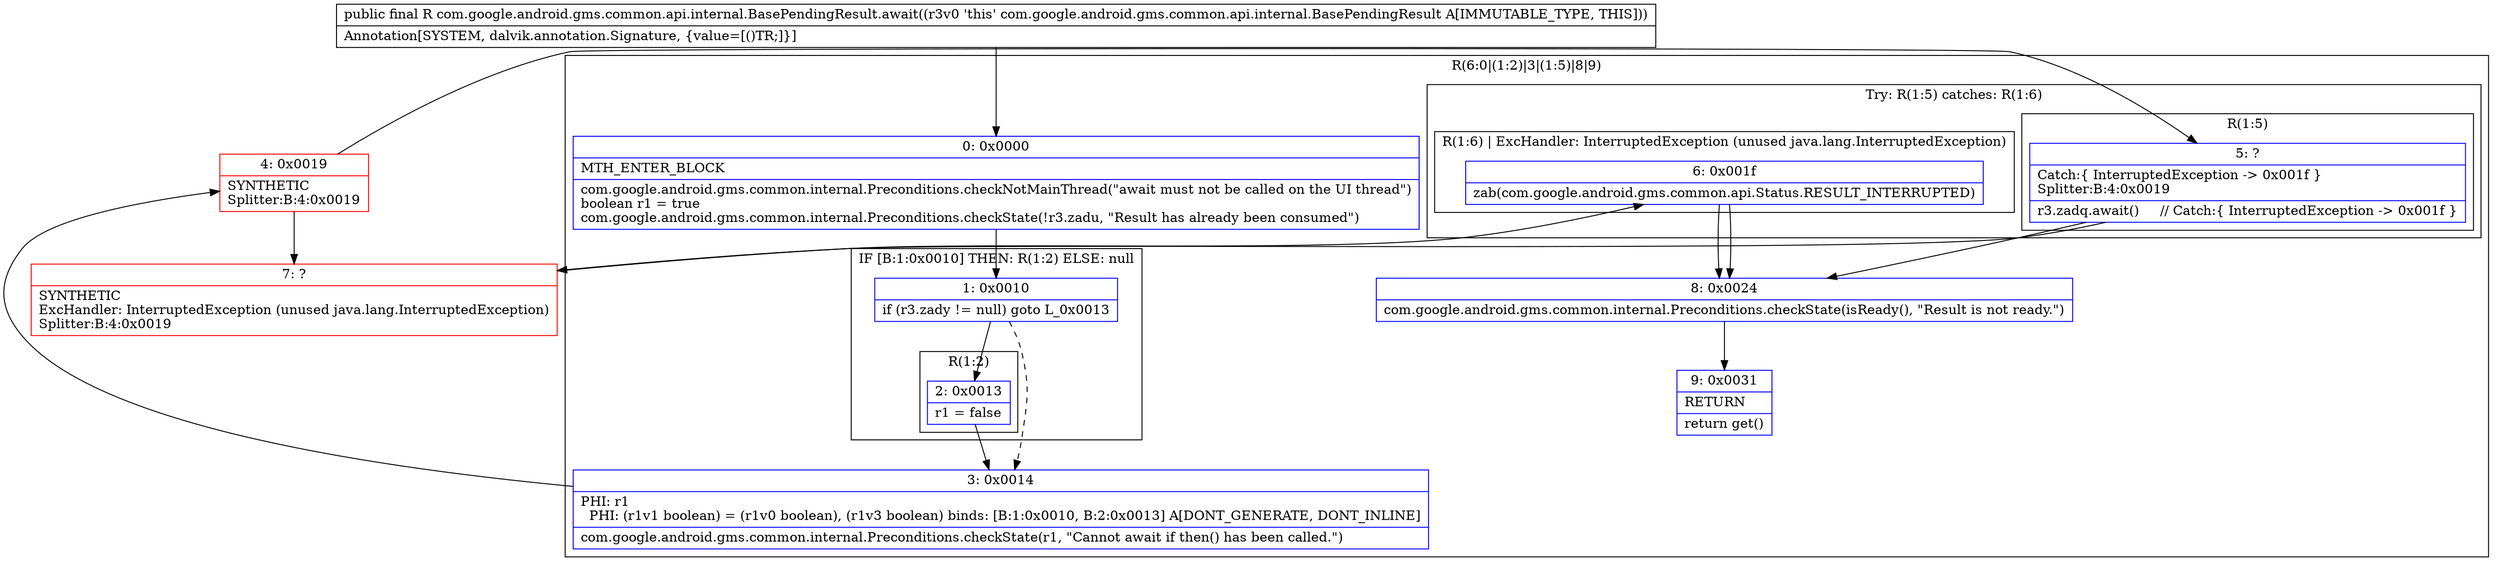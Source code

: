 digraph "CFG forcom.google.android.gms.common.api.internal.BasePendingResult.await()Lcom\/google\/android\/gms\/common\/api\/Result;" {
subgraph cluster_Region_1619231533 {
label = "R(6:0|(1:2)|3|(1:5)|8|9)";
node [shape=record,color=blue];
Node_0 [shape=record,label="{0\:\ 0x0000|MTH_ENTER_BLOCK\l|com.google.android.gms.common.internal.Preconditions.checkNotMainThread(\"await must not be called on the UI thread\")\lboolean r1 = true\lcom.google.android.gms.common.internal.Preconditions.checkState(!r3.zadu, \"Result has already been consumed\")\l}"];
subgraph cluster_IfRegion_1038429668 {
label = "IF [B:1:0x0010] THEN: R(1:2) ELSE: null";
node [shape=record,color=blue];
Node_1 [shape=record,label="{1\:\ 0x0010|if (r3.zady != null) goto L_0x0013\l}"];
subgraph cluster_Region_1793223504 {
label = "R(1:2)";
node [shape=record,color=blue];
Node_2 [shape=record,label="{2\:\ 0x0013|r1 = false\l}"];
}
}
Node_3 [shape=record,label="{3\:\ 0x0014|PHI: r1 \l  PHI: (r1v1 boolean) = (r1v0 boolean), (r1v3 boolean) binds: [B:1:0x0010, B:2:0x0013] A[DONT_GENERATE, DONT_INLINE]\l|com.google.android.gms.common.internal.Preconditions.checkState(r1, \"Cannot await if then() has been called.\")\l}"];
subgraph cluster_TryCatchRegion_356062889 {
label = "Try: R(1:5) catches: R(1:6)";
node [shape=record,color=blue];
subgraph cluster_Region_447228733 {
label = "R(1:5)";
node [shape=record,color=blue];
Node_5 [shape=record,label="{5\:\ ?|Catch:\{ InterruptedException \-\> 0x001f \}\lSplitter:B:4:0x0019\l|r3.zadq.await()     \/\/ Catch:\{ InterruptedException \-\> 0x001f \}\l}"];
}
subgraph cluster_Region_2080701875 {
label = "R(1:6) | ExcHandler: InterruptedException (unused java.lang.InterruptedException)\l";
node [shape=record,color=blue];
Node_6 [shape=record,label="{6\:\ 0x001f|zab(com.google.android.gms.common.api.Status.RESULT_INTERRUPTED)\l}"];
}
}
Node_8 [shape=record,label="{8\:\ 0x0024|com.google.android.gms.common.internal.Preconditions.checkState(isReady(), \"Result is not ready.\")\l}"];
Node_9 [shape=record,label="{9\:\ 0x0031|RETURN\l|return get()\l}"];
}
subgraph cluster_Region_2080701875 {
label = "R(1:6) | ExcHandler: InterruptedException (unused java.lang.InterruptedException)\l";
node [shape=record,color=blue];
Node_6 [shape=record,label="{6\:\ 0x001f|zab(com.google.android.gms.common.api.Status.RESULT_INTERRUPTED)\l}"];
}
Node_4 [shape=record,color=red,label="{4\:\ 0x0019|SYNTHETIC\lSplitter:B:4:0x0019\l}"];
Node_7 [shape=record,color=red,label="{7\:\ ?|SYNTHETIC\lExcHandler: InterruptedException (unused java.lang.InterruptedException)\lSplitter:B:4:0x0019\l}"];
MethodNode[shape=record,label="{public final R com.google.android.gms.common.api.internal.BasePendingResult.await((r3v0 'this' com.google.android.gms.common.api.internal.BasePendingResult A[IMMUTABLE_TYPE, THIS]))  | Annotation[SYSTEM, dalvik.annotation.Signature, \{value=[()TR;]\}]\l}"];
MethodNode -> Node_0;
Node_0 -> Node_1;
Node_1 -> Node_2;
Node_1 -> Node_3[style=dashed];
Node_2 -> Node_3;
Node_3 -> Node_4;
Node_5 -> Node_7;
Node_5 -> Node_8;
Node_6 -> Node_8;
Node_8 -> Node_9;
Node_6 -> Node_8;
Node_4 -> Node_5;
Node_4 -> Node_7;
Node_7 -> Node_6;
}

